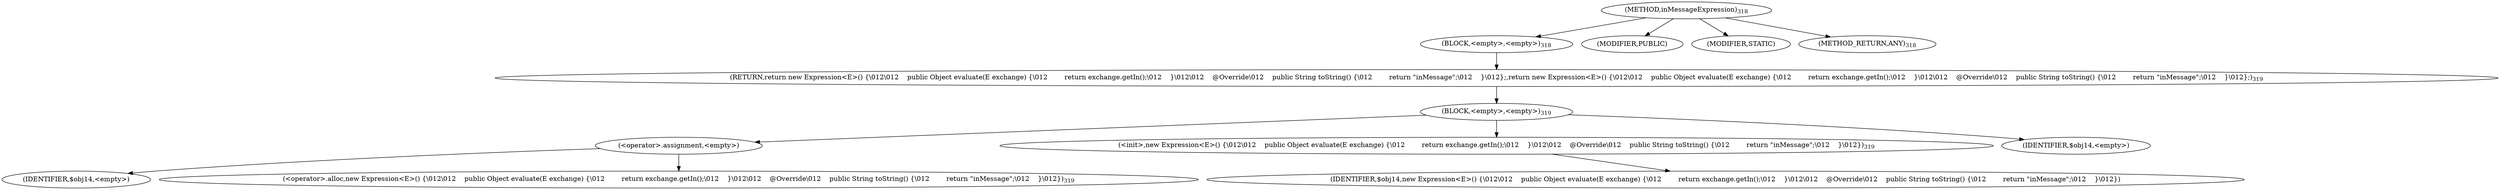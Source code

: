digraph "inMessageExpression" {  
"223" [label = <(METHOD,inMessageExpression)<SUB>318</SUB>> ]
"224" [label = <(BLOCK,&lt;empty&gt;,&lt;empty&gt;)<SUB>318</SUB>> ]
"225" [label = <(RETURN,return new Expression&lt;E&gt;() {\012\012    public Object evaluate(E exchange) {\012        return exchange.getIn();\012    }\012\012    @Override\012    public String toString() {\012        return &quot;inMessage&quot;;\012    }\012};,return new Expression&lt;E&gt;() {\012\012    public Object evaluate(E exchange) {\012        return exchange.getIn();\012    }\012\012    @Override\012    public String toString() {\012        return &quot;inMessage&quot;;\012    }\012};)<SUB>319</SUB>> ]
"226" [label = <(BLOCK,&lt;empty&gt;,&lt;empty&gt;)<SUB>319</SUB>> ]
"227" [label = <(&lt;operator&gt;.assignment,&lt;empty&gt;)> ]
"228" [label = <(IDENTIFIER,$obj14,&lt;empty&gt;)> ]
"229" [label = <(&lt;operator&gt;.alloc,new Expression&lt;E&gt;() {\012\012    public Object evaluate(E exchange) {\012        return exchange.getIn();\012    }\012\012    @Override\012    public String toString() {\012        return &quot;inMessage&quot;;\012    }\012})<SUB>319</SUB>> ]
"230" [label = <(&lt;init&gt;,new Expression&lt;E&gt;() {\012\012    public Object evaluate(E exchange) {\012        return exchange.getIn();\012    }\012\012    @Override\012    public String toString() {\012        return &quot;inMessage&quot;;\012    }\012})<SUB>319</SUB>> ]
"231" [label = <(IDENTIFIER,$obj14,new Expression&lt;E&gt;() {\012\012    public Object evaluate(E exchange) {\012        return exchange.getIn();\012    }\012\012    @Override\012    public String toString() {\012        return &quot;inMessage&quot;;\012    }\012})> ]
"232" [label = <(IDENTIFIER,$obj14,&lt;empty&gt;)> ]
"233" [label = <(MODIFIER,PUBLIC)> ]
"234" [label = <(MODIFIER,STATIC)> ]
"235" [label = <(METHOD_RETURN,ANY)<SUB>318</SUB>> ]
  "223" -> "224" 
  "223" -> "233" 
  "223" -> "234" 
  "223" -> "235" 
  "224" -> "225" 
  "225" -> "226" 
  "226" -> "227" 
  "226" -> "230" 
  "226" -> "232" 
  "227" -> "228" 
  "227" -> "229" 
  "230" -> "231" 
}

